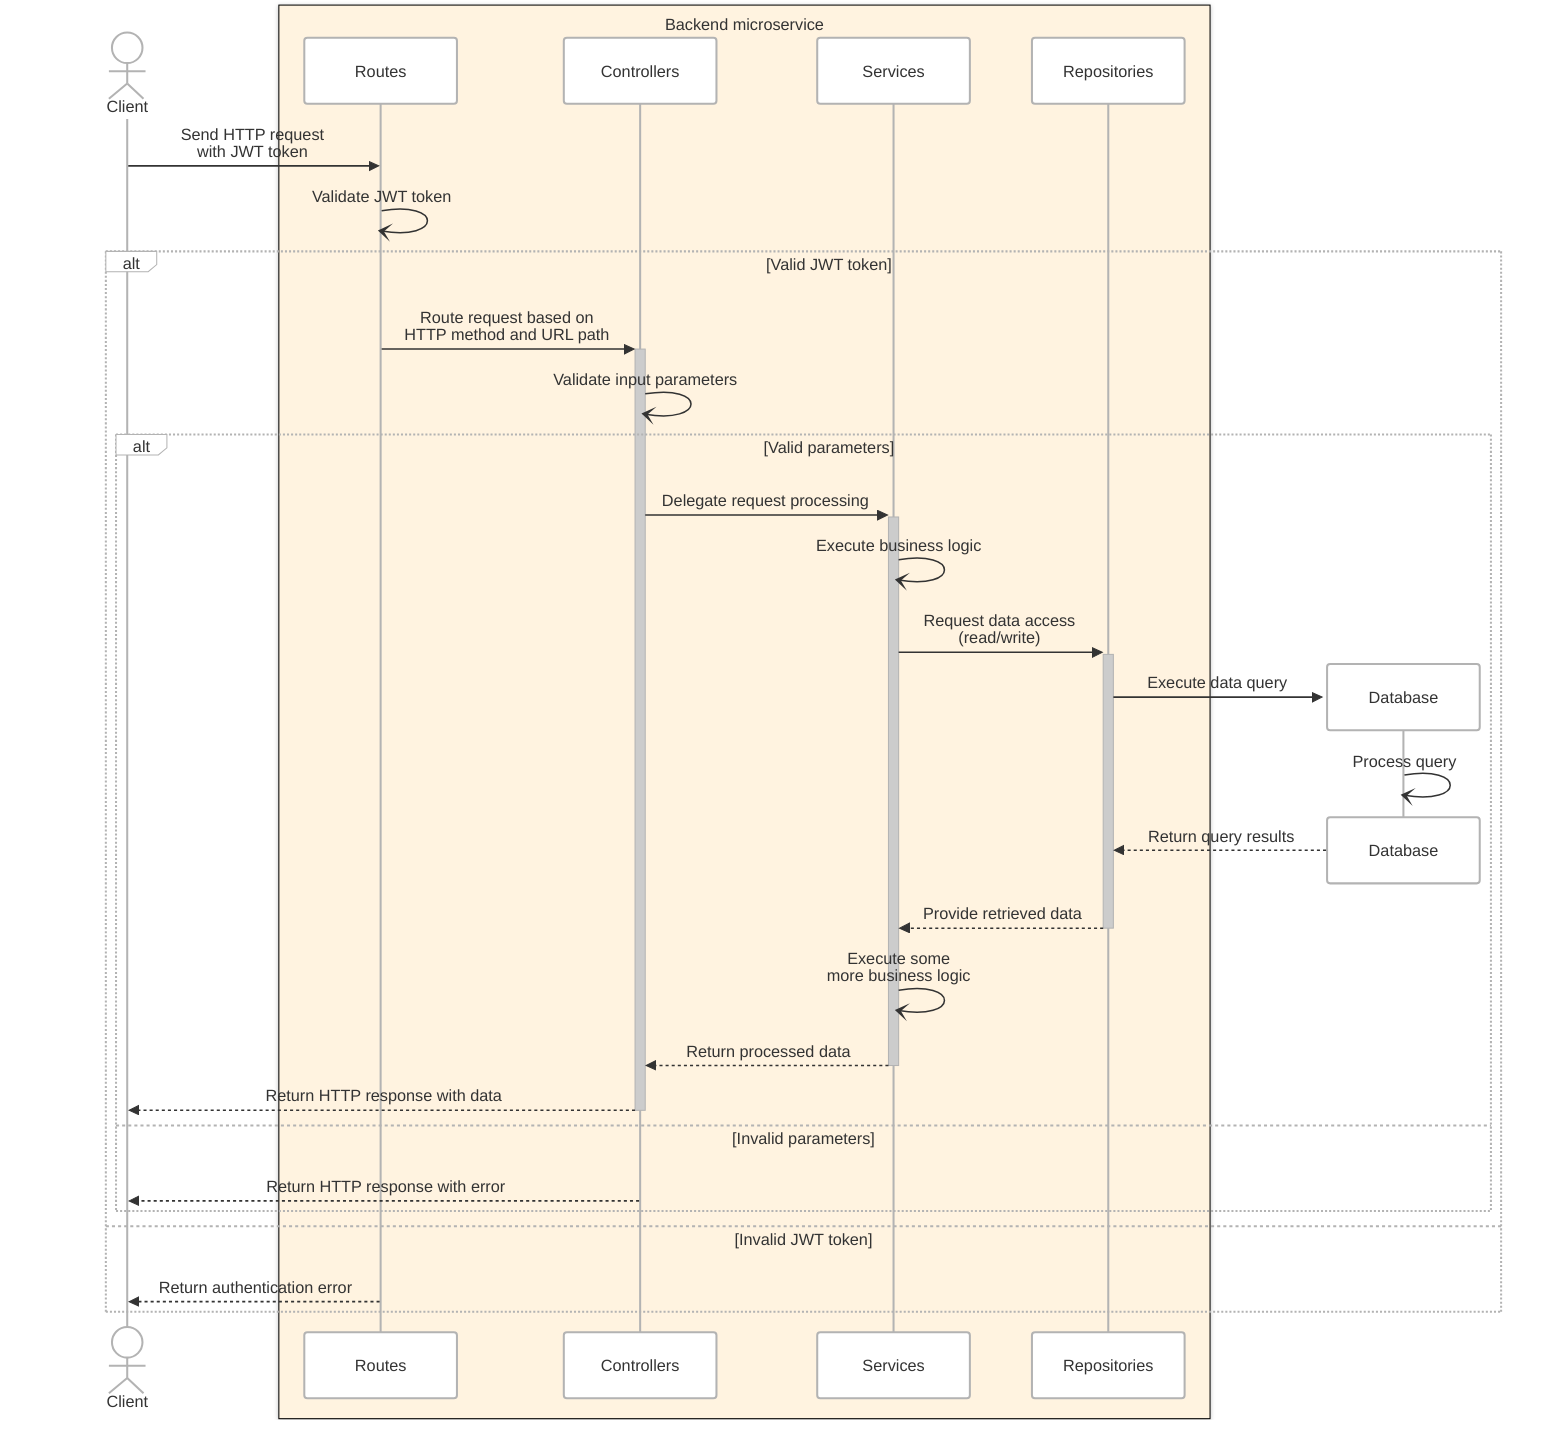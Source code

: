 ---
config:
  theme: neo
---
sequenceDiagram
  actor Agent as Client
  box rgb(255,243,224) Backend microservice
    participant Routes as Routes
    participant Controllers as Controllers
    participant Services as Services
    participant Repositories as Repositories
  end
    Agent ->> Routes: Send HTTP request<br> with JWT token
    Routes -) Routes: Validate JWT token
  alt Valid JWT token
    Routes ->>+ Controllers: Route request based on<br>HTTP method and URL path
    Controllers -) Controllers: Validate input parameters
    alt Valid parameters
        Controllers ->>+ Services: Delegate request processing
        Services -) Services: Execute business logic
        Services ->>+ Repositories: Request data access<br> (read/write)
        create participant Database as Database 
        Repositories ->> Database: Execute data query
        Database -) Database: Process query
        destroy Database
        Database -->> Repositories: Return query results
        Repositories -->>- Services: Provide retrieved data
        Services -) Services: Execute some<br>more business logic
        Services -->>- Controllers: Return processed data
        Controllers -->>- Agent: Return HTTP response with data
    else Invalid parameters
        Controllers -->> Agent: Return HTTP response with error
    end
  else Invalid JWT token
    Routes -->> Agent: Return authentication error
  end